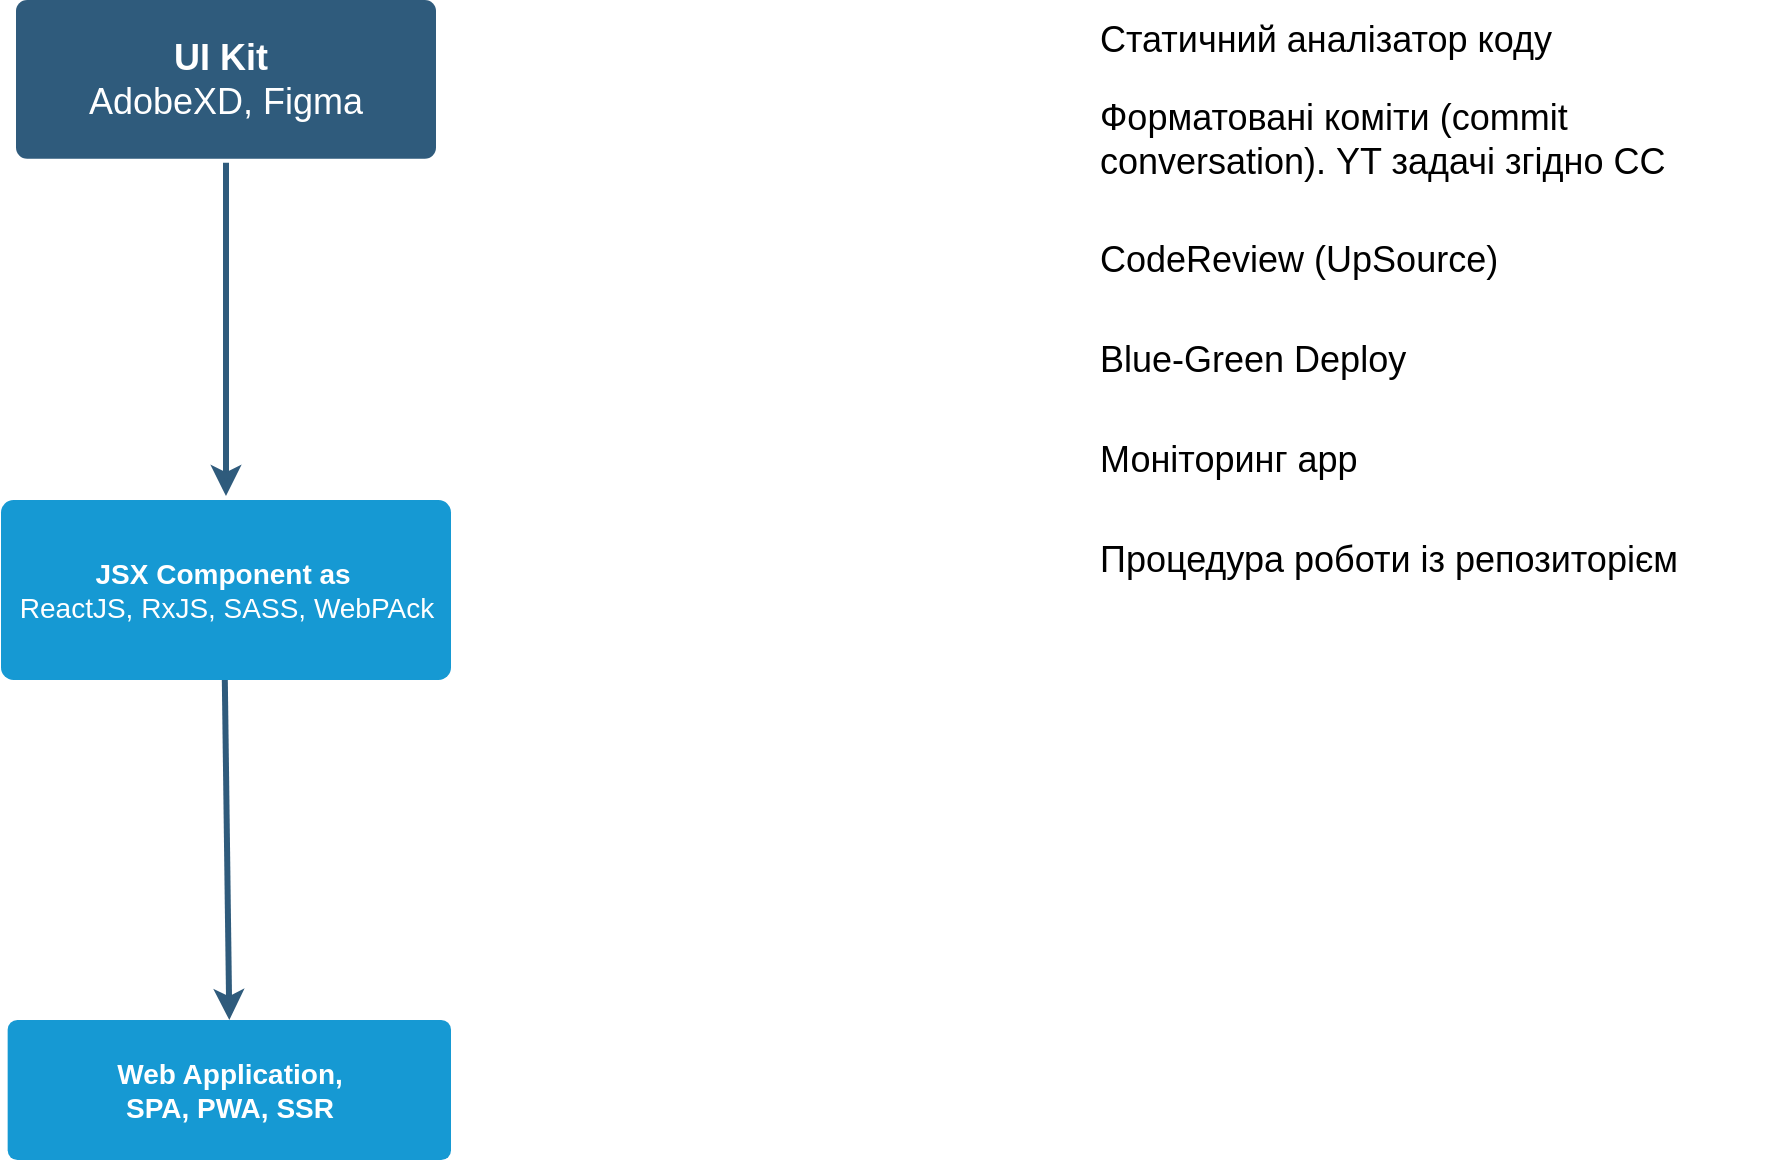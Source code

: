 <mxfile version="14.6.13" type="github">
  <diagram id="6a731a19-8d31-9384-78a2-239565b7b9f0" name="Page-1">
    <mxGraphModel dx="2520" dy="1630" grid="1" gridSize="10" guides="1" tooltips="1" connect="1" arrows="1" fold="1" page="1" pageScale="1" pageWidth="1169" pageHeight="827" background="#ffffff" math="0" shadow="0">
      <root>
        <mxCell id="0" />
        <mxCell id="1" parent="0" />
        <mxCell id="1747" value="" style="edgeStyle=none;rounded=0;jumpStyle=none;html=1;shadow=0;labelBackgroundColor=none;startArrow=none;startFill=0;endArrow=classic;endFill=1;jettySize=auto;orthogonalLoop=1;strokeColor=#2F5B7C;strokeWidth=3;fontFamily=Helvetica;fontSize=16;fontColor=#23445D;spacing=5;" parent="1" source="1749" target="1760" edge="1">
          <mxGeometry relative="1" as="geometry" />
        </mxCell>
        <mxCell id="1749" value="UI Kit&amp;nbsp;&lt;br style=&quot;font-size: 18px;&quot;&gt;&lt;font style=&quot;font-size: 18px; font-weight: normal;&quot;&gt;AdobeXD, Figma&lt;/font&gt;" style="rounded=1;whiteSpace=wrap;html=1;shadow=0;labelBackgroundColor=none;strokeColor=none;strokeWidth=3;fillColor=#2F5B7C;fontFamily=Helvetica;fontSize=18;fontColor=#FFFFFF;align=center;fontStyle=1;spacing=5;arcSize=7;perimeterSpacing=2;" parent="1" vertex="1">
          <mxGeometry x="-60" y="-220" width="210" height="79.33" as="geometry" />
        </mxCell>
        <mxCell id="1760" value="JSX Component as&amp;nbsp;&lt;br&gt;&lt;span style=&quot;font-weight: normal&quot;&gt;ReactJS, RxJS, SASS, WebPAck&lt;/span&gt;" style="rounded=1;whiteSpace=wrap;html=1;shadow=0;labelBackgroundColor=none;strokeColor=none;strokeWidth=3;fillColor=#1699d3;fontFamily=Helvetica;fontSize=14;fontColor=#FFFFFF;align=center;spacing=5;fontStyle=1;arcSize=7;perimeterSpacing=2;" parent="1" vertex="1">
          <mxGeometry x="-67.5" y="30" width="225" height="90" as="geometry" />
        </mxCell>
        <mxCell id="RhckIK_j0i6GvAb3lHkg-1790" value="Web Application,&lt;br&gt;SPA, PWA, SSR" style="whiteSpace=wrap;html=1;rounded=1;shadow=0;fontSize=14;fontColor=#FFFFFF;fontStyle=1;strokeColor=none;strokeWidth=3;fillColor=#1699d3;spacing=5;arcSize=7;" vertex="1" parent="1">
          <mxGeometry x="-64.17" y="290" width="221.67" height="70" as="geometry" />
        </mxCell>
        <mxCell id="RhckIK_j0i6GvAb3lHkg-1792" value="" style="edgeStyle=none;rounded=0;jumpStyle=none;html=1;shadow=0;labelBackgroundColor=none;startArrow=none;startFill=0;endArrow=classic;endFill=1;jettySize=auto;orthogonalLoop=1;strokeColor=#2F5B7C;strokeWidth=3;fontFamily=Helvetica;fontSize=16;fontColor=#23445D;spacing=5;entryX=0.5;entryY=0;entryDx=0;entryDy=0;" edge="1" parent="1" target="RhckIK_j0i6GvAb3lHkg-1790">
          <mxGeometry relative="1" as="geometry">
            <mxPoint x="44.41" y="120.0" as="sourcePoint" />
            <mxPoint x="44.41" y="216.67" as="targetPoint" />
          </mxGeometry>
        </mxCell>
        <mxCell id="RhckIK_j0i6GvAb3lHkg-1793" value="Статичний аналізатор коду&lt;br&gt;" style="text;html=1;strokeColor=none;fillColor=none;align=left;verticalAlign=middle;whiteSpace=wrap;rounded=0;fontSize=18;" vertex="1" parent="1">
          <mxGeometry x="480" y="-220" width="340" height="40" as="geometry" />
        </mxCell>
        <mxCell id="RhckIK_j0i6GvAb3lHkg-1794" value="Форматовані коміти (commit conversation). YT задачі згідно CC" style="text;html=1;strokeColor=none;fillColor=none;align=left;verticalAlign=middle;whiteSpace=wrap;rounded=0;fontSize=18;" vertex="1" parent="1">
          <mxGeometry x="480" y="-170" width="340" height="40" as="geometry" />
        </mxCell>
        <mxCell id="RhckIK_j0i6GvAb3lHkg-1795" value="CodeReview (UpSource)" style="text;html=1;strokeColor=none;fillColor=none;align=left;verticalAlign=middle;whiteSpace=wrap;rounded=0;fontSize=18;" vertex="1" parent="1">
          <mxGeometry x="480" y="-110" width="340" height="40" as="geometry" />
        </mxCell>
        <mxCell id="RhckIK_j0i6GvAb3lHkg-1796" value="Blue-Green Deploy" style="text;html=1;strokeColor=none;fillColor=none;align=left;verticalAlign=middle;whiteSpace=wrap;rounded=0;fontSize=18;" vertex="1" parent="1">
          <mxGeometry x="480" y="-60" width="340" height="40" as="geometry" />
        </mxCell>
        <mxCell id="RhckIK_j0i6GvAb3lHkg-1797" value="Моніторинг app" style="text;html=1;strokeColor=none;fillColor=none;align=left;verticalAlign=middle;whiteSpace=wrap;rounded=0;fontSize=18;" vertex="1" parent="1">
          <mxGeometry x="480" y="-10" width="340" height="40" as="geometry" />
        </mxCell>
        <mxCell id="RhckIK_j0i6GvAb3lHkg-1798" value="Процедура роботи із репозиторієм" style="text;html=1;strokeColor=none;fillColor=none;align=left;verticalAlign=middle;whiteSpace=wrap;rounded=0;fontSize=18;" vertex="1" parent="1">
          <mxGeometry x="480" y="40" width="340" height="40" as="geometry" />
        </mxCell>
      </root>
    </mxGraphModel>
  </diagram>
</mxfile>
